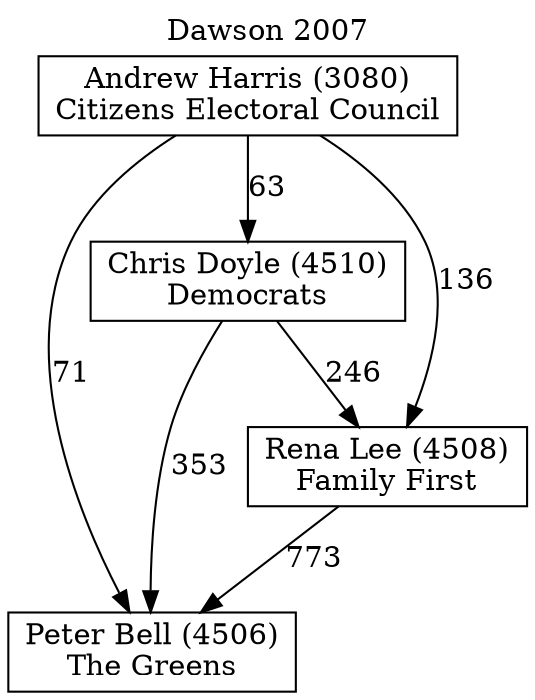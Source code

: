 // House preference flow
digraph "Peter Bell (4506)_Dawson_2007" {
	graph [label="Dawson 2007" labelloc=t mclimit=10]
	node [shape=box]
	"Andrew Harris (3080)" [label="Andrew Harris (3080)
Citizens Electoral Council"]
	"Chris Doyle (4510)" [label="Chris Doyle (4510)
Democrats"]
	"Peter Bell (4506)" [label="Peter Bell (4506)
The Greens"]
	"Rena Lee (4508)" [label="Rena Lee (4508)
Family First"]
	"Andrew Harris (3080)" -> "Chris Doyle (4510)" [label=63]
	"Andrew Harris (3080)" -> "Peter Bell (4506)" [label=71]
	"Andrew Harris (3080)" -> "Rena Lee (4508)" [label=136]
	"Chris Doyle (4510)" -> "Peter Bell (4506)" [label=353]
	"Chris Doyle (4510)" -> "Rena Lee (4508)" [label=246]
	"Rena Lee (4508)" -> "Peter Bell (4506)" [label=773]
}
